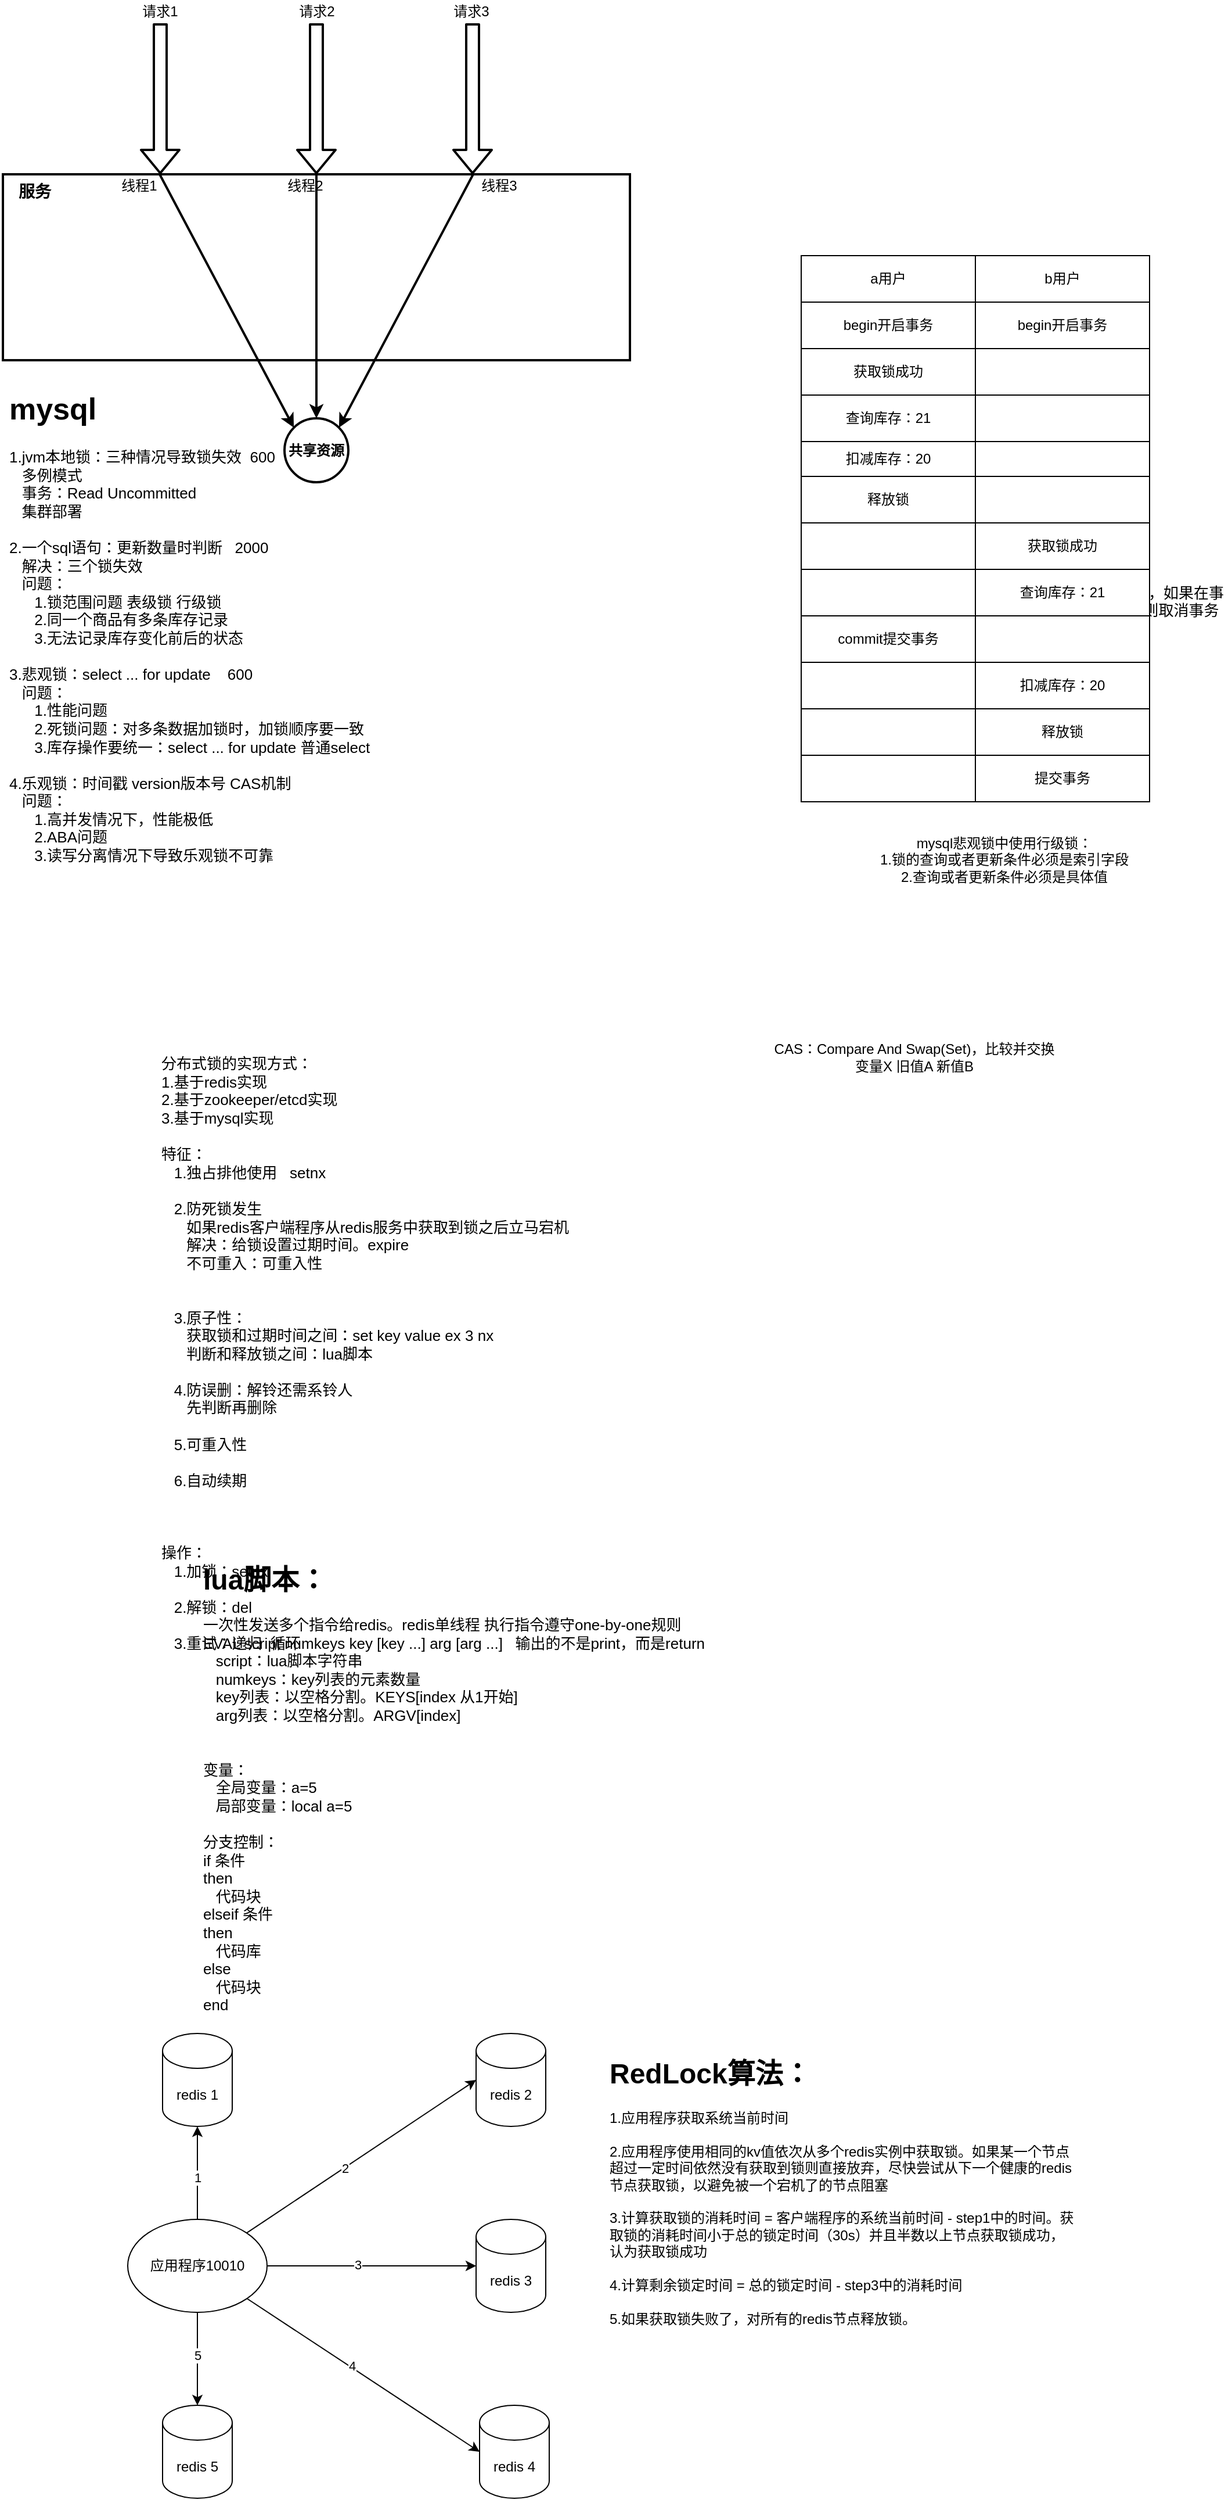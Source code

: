 <mxfile version="22.1.18" type="device">
  <diagram id="WPpumHVSBpf7b6g2aD5Y" name="第 1 页">
    <mxGraphModel dx="954" dy="613" grid="1" gridSize="10" guides="1" tooltips="1" connect="1" arrows="1" fold="1" page="1" pageScale="1" pageWidth="827" pageHeight="1169" math="0" shadow="0">
      <root>
        <mxCell id="0" />
        <mxCell id="1" parent="0" />
        <mxCell id="W4a2vQKBGaly0v2Z84Ry-1" value="" style="rounded=0;whiteSpace=wrap;html=1;strokeWidth=2;" parent="1" vertex="1">
          <mxGeometry x="122.5" y="210" width="540" height="160" as="geometry" />
        </mxCell>
        <mxCell id="W4a2vQKBGaly0v2Z84Ry-2" value="&lt;b&gt;共享资源&lt;/b&gt;" style="ellipse;whiteSpace=wrap;html=1;aspect=fixed;strokeWidth=2;" parent="1" vertex="1">
          <mxGeometry x="365" y="420" width="55" height="55" as="geometry" />
        </mxCell>
        <mxCell id="W4a2vQKBGaly0v2Z84Ry-6" value="" style="endArrow=classic;html=1;entryX=0;entryY=0;entryDx=0;entryDy=0;strokeWidth=2;exitX=0.25;exitY=0;exitDx=0;exitDy=0;" parent="1" source="W4a2vQKBGaly0v2Z84Ry-1" target="W4a2vQKBGaly0v2Z84Ry-2" edge="1">
          <mxGeometry width="50" height="50" relative="1" as="geometry">
            <mxPoint x="240" y="90" as="sourcePoint" />
            <mxPoint x="440" y="330" as="targetPoint" />
            <Array as="points" />
          </mxGeometry>
        </mxCell>
        <mxCell id="W4a2vQKBGaly0v2Z84Ry-7" value="" style="endArrow=classic;html=1;strokeWidth=2;exitX=0.5;exitY=0;exitDx=0;exitDy=0;" parent="1" target="W4a2vQKBGaly0v2Z84Ry-2" edge="1">
          <mxGeometry width="50" height="50" relative="1" as="geometry">
            <mxPoint x="392.5" y="210" as="sourcePoint" />
            <mxPoint x="392.5" y="315" as="targetPoint" />
          </mxGeometry>
        </mxCell>
        <mxCell id="W4a2vQKBGaly0v2Z84Ry-8" value="" style="endArrow=classic;html=1;entryX=1;entryY=0;entryDx=0;entryDy=0;strokeWidth=2;exitX=0.75;exitY=0;exitDx=0;exitDy=0;" parent="1" source="W4a2vQKBGaly0v2Z84Ry-1" target="W4a2vQKBGaly0v2Z84Ry-2" edge="1">
          <mxGeometry width="50" height="50" relative="1" as="geometry">
            <mxPoint x="540" y="90" as="sourcePoint" />
            <mxPoint x="410" y="290" as="targetPoint" />
          </mxGeometry>
        </mxCell>
        <mxCell id="W4a2vQKBGaly0v2Z84Ry-33" value="线程1" style="text;html=1;strokeColor=none;fillColor=none;align=center;verticalAlign=middle;whiteSpace=wrap;rounded=0;" parent="1" vertex="1">
          <mxGeometry x="220" y="210" width="40" height="20" as="geometry" />
        </mxCell>
        <mxCell id="W4a2vQKBGaly0v2Z84Ry-34" value="线程3" style="text;html=1;strokeColor=none;fillColor=none;align=center;verticalAlign=middle;whiteSpace=wrap;rounded=0;" parent="1" vertex="1">
          <mxGeometry x="530" y="210" width="40" height="20" as="geometry" />
        </mxCell>
        <mxCell id="W4a2vQKBGaly0v2Z84Ry-35" value="线程2" style="text;html=1;strokeColor=none;fillColor=none;align=center;verticalAlign=middle;whiteSpace=wrap;rounded=0;" parent="1" vertex="1">
          <mxGeometry x="362.5" y="210" width="40" height="20" as="geometry" />
        </mxCell>
        <mxCell id="W4a2vQKBGaly0v2Z84Ry-50" value="" style="shape=flexArrow;endArrow=classic;html=1;strokeWidth=2;entryX=1;entryY=0;entryDx=0;entryDy=0;" parent="1" edge="1">
          <mxGeometry width="50" height="50" relative="1" as="geometry">
            <mxPoint x="258" y="80" as="sourcePoint" />
            <mxPoint x="258" y="210" as="targetPoint" />
          </mxGeometry>
        </mxCell>
        <mxCell id="W4a2vQKBGaly0v2Z84Ry-51" value="" style="shape=flexArrow;endArrow=classic;html=1;strokeWidth=2;entryX=0.5;entryY=0;entryDx=0;entryDy=0;" parent="1" edge="1">
          <mxGeometry width="50" height="50" relative="1" as="geometry">
            <mxPoint x="392.5" y="80" as="sourcePoint" />
            <mxPoint x="392.5" y="210" as="targetPoint" />
          </mxGeometry>
        </mxCell>
        <mxCell id="W4a2vQKBGaly0v2Z84Ry-52" value="" style="shape=flexArrow;endArrow=classic;html=1;strokeWidth=2;entryX=0.5;entryY=0;entryDx=0;entryDy=0;" parent="1" edge="1">
          <mxGeometry width="50" height="50" relative="1" as="geometry">
            <mxPoint x="527" y="80" as="sourcePoint" />
            <mxPoint x="527" y="210" as="targetPoint" />
          </mxGeometry>
        </mxCell>
        <mxCell id="W4a2vQKBGaly0v2Z84Ry-53" value="请求1" style="text;html=1;strokeColor=none;fillColor=none;align=center;verticalAlign=middle;whiteSpace=wrap;rounded=0;" parent="1" vertex="1">
          <mxGeometry x="238" y="60" width="40" height="20" as="geometry" />
        </mxCell>
        <mxCell id="W4a2vQKBGaly0v2Z84Ry-54" value="请求2" style="text;html=1;strokeColor=none;fillColor=none;align=center;verticalAlign=middle;whiteSpace=wrap;rounded=0;" parent="1" vertex="1">
          <mxGeometry x="372.5" y="60" width="40" height="20" as="geometry" />
        </mxCell>
        <mxCell id="W4a2vQKBGaly0v2Z84Ry-55" value="请求3" style="text;html=1;strokeColor=none;fillColor=none;align=center;verticalAlign=middle;whiteSpace=wrap;rounded=0;" parent="1" vertex="1">
          <mxGeometry x="505.5" y="60" width="40" height="20" as="geometry" />
        </mxCell>
        <mxCell id="W4a2vQKBGaly0v2Z84Ry-58" value="&lt;font style=&quot;font-size: 14px&quot;&gt;&lt;b&gt;服务&lt;/b&gt;&lt;/font&gt;" style="text;html=1;strokeColor=none;fillColor=none;align=center;verticalAlign=middle;whiteSpace=wrap;rounded=0;" parent="1" vertex="1">
          <mxGeometry x="120" y="210" width="60" height="30" as="geometry" />
        </mxCell>
        <mxCell id="TfjjIyQU7C_TwdfaUHE4-138" value="&lt;h1&gt;mysql&lt;/h1&gt;&lt;div&gt;1.jvm本地锁：三种情况导致锁失效&amp;nbsp; 600&lt;/div&gt;&lt;div&gt;&amp;nbsp; &amp;nbsp;多例模式&lt;/div&gt;&lt;div&gt;&amp;nbsp; &amp;nbsp;事务：Read Uncommitted&lt;/div&gt;&lt;div&gt;&amp;nbsp; &amp;nbsp;集群部署&lt;/div&gt;&lt;div&gt;&lt;br&gt;&lt;/div&gt;&lt;div&gt;2.一个sql语句：更新数量时判断&amp;nbsp; &amp;nbsp;2000&lt;/div&gt;&lt;div&gt;&amp;nbsp; &amp;nbsp;解决：三个锁失效&lt;/div&gt;&lt;div&gt;&amp;nbsp; &amp;nbsp;问题：&lt;/div&gt;&lt;div&gt;&amp;nbsp; &amp;nbsp; &amp;nbsp; 1.锁范围问题 表级锁 行级锁&lt;/div&gt;&lt;div&gt;&amp;nbsp; &amp;nbsp; &amp;nbsp; 2.同一个商品有多条库存记录&lt;/div&gt;&lt;div&gt;&amp;nbsp; &amp;nbsp; &amp;nbsp; 3.无法记录库存变化前后的状态&lt;/div&gt;&lt;div&gt;&amp;nbsp;&lt;/div&gt;&lt;div&gt;3.悲观锁：select ... for update&amp;nbsp; &amp;nbsp; 600&lt;/div&gt;&lt;div&gt;&amp;nbsp; &amp;nbsp;问题：&lt;/div&gt;&lt;div&gt;&amp;nbsp; &amp;nbsp; &amp;nbsp; 1.性能问题&lt;/div&gt;&lt;div&gt;&amp;nbsp; &amp;nbsp; &amp;nbsp; 2.死锁问题：对多条数据加锁时，加锁顺序要一致&lt;/div&gt;&lt;div&gt;&amp;nbsp; &amp;nbsp; &amp;nbsp; 3.库存操作要统一：select ... for update 普通select&lt;/div&gt;&lt;div&gt;&lt;br&gt;&lt;/div&gt;&lt;div&gt;4.乐观锁：时间戳 version版本号 CAS机制&lt;/div&gt;&lt;div&gt;&amp;nbsp; &amp;nbsp;问题：&lt;/div&gt;&lt;div&gt;&amp;nbsp; &amp;nbsp; &amp;nbsp; 1.高并发情况下，性能极低&lt;/div&gt;&lt;div&gt;&amp;nbsp; &amp;nbsp; &amp;nbsp; 2.ABA问题&lt;/div&gt;&lt;div&gt;&amp;nbsp; &amp;nbsp; &amp;nbsp; 3.读写分离情况下导致乐观锁不可靠&lt;/div&gt;&lt;div&gt;&lt;br&gt;&lt;/div&gt;&lt;div&gt;&lt;br&gt;&lt;/div&gt;&lt;div&gt;&lt;br&gt;&lt;/div&gt;&lt;div&gt;&lt;br&gt;&lt;/div&gt;" style="text;html=1;strokeColor=none;fillColor=none;spacing=5;spacingTop=-20;whiteSpace=wrap;overflow=hidden;rounded=0;fontSize=13;" parent="1" vertex="1">
          <mxGeometry x="122.5" y="390" width="407.5" height="450" as="geometry" />
        </mxCell>
        <mxCell id="TfjjIyQU7C_TwdfaUHE4-139" value="&lt;h1&gt;redis&lt;/h1&gt;&lt;div&gt;1.jvm本地锁机制&lt;/div&gt;&lt;div&gt;&lt;br&gt;&lt;/div&gt;&lt;div&gt;2.redis乐观锁：&amp;nbsp; 400&lt;/div&gt;&lt;div&gt;&amp;nbsp; &amp;nbsp;watch：可以监控一个或者多个key的值，如果在事务（exec）执行之前，key的值发生变化则取消事务执行&lt;/div&gt;&lt;div&gt;&amp;nbsp; &amp;nbsp;multi：开启事务&amp;nbsp;&lt;/div&gt;&lt;div&gt;&amp;nbsp; &amp;nbsp;exec：执行事务&lt;/div&gt;&lt;div&gt;&lt;br&gt;&lt;/div&gt;&lt;div&gt;3.分布式锁：&lt;/div&gt;&lt;div&gt;&lt;br&gt;&lt;/div&gt;" style="text;html=1;strokeColor=none;fillColor=none;spacing=5;spacingTop=-20;whiteSpace=wrap;overflow=hidden;rounded=0;fontSize=13;" parent="1" vertex="1">
          <mxGeometry x="870" y="460" width="310" height="210" as="geometry" />
        </mxCell>
        <mxCell id="TfjjIyQU7C_TwdfaUHE4-322" value="" style="shape=table;html=1;whiteSpace=wrap;startSize=0;container=1;collapsible=0;childLayout=tableLayout;" parent="1" vertex="1">
          <mxGeometry x="810" y="280" width="300" height="470" as="geometry" />
        </mxCell>
        <mxCell id="TfjjIyQU7C_TwdfaUHE4-323" value="" style="shape=partialRectangle;html=1;whiteSpace=wrap;collapsible=0;dropTarget=0;pointerEvents=0;fillColor=none;top=0;left=0;bottom=0;right=0;points=[[0,0.5],[1,0.5]];portConstraint=eastwest;" parent="TfjjIyQU7C_TwdfaUHE4-322" vertex="1">
          <mxGeometry width="300" height="40" as="geometry" />
        </mxCell>
        <mxCell id="TfjjIyQU7C_TwdfaUHE4-324" value="a用户" style="shape=partialRectangle;html=1;whiteSpace=wrap;connectable=0;overflow=hidden;fillColor=none;top=0;left=0;bottom=0;right=0;" parent="TfjjIyQU7C_TwdfaUHE4-323" vertex="1">
          <mxGeometry width="150" height="40" as="geometry" />
        </mxCell>
        <mxCell id="TfjjIyQU7C_TwdfaUHE4-325" value="b用户" style="shape=partialRectangle;html=1;whiteSpace=wrap;connectable=0;overflow=hidden;fillColor=none;top=0;left=0;bottom=0;right=0;" parent="TfjjIyQU7C_TwdfaUHE4-323" vertex="1">
          <mxGeometry x="150" width="150" height="40" as="geometry" />
        </mxCell>
        <mxCell id="TfjjIyQU7C_TwdfaUHE4-326" value="" style="shape=partialRectangle;html=1;whiteSpace=wrap;collapsible=0;dropTarget=0;pointerEvents=0;fillColor=none;top=0;left=0;bottom=0;right=0;points=[[0,0.5],[1,0.5]];portConstraint=eastwest;" parent="TfjjIyQU7C_TwdfaUHE4-322" vertex="1">
          <mxGeometry y="40" width="300" height="40" as="geometry" />
        </mxCell>
        <mxCell id="TfjjIyQU7C_TwdfaUHE4-327" value="begin开启事务" style="shape=partialRectangle;html=1;whiteSpace=wrap;connectable=0;overflow=hidden;fillColor=none;top=0;left=0;bottom=0;right=0;" parent="TfjjIyQU7C_TwdfaUHE4-326" vertex="1">
          <mxGeometry width="150" height="40" as="geometry" />
        </mxCell>
        <mxCell id="TfjjIyQU7C_TwdfaUHE4-328" value="&lt;span&gt;begin开启事务&lt;/span&gt;" style="shape=partialRectangle;html=1;whiteSpace=wrap;connectable=0;overflow=hidden;fillColor=none;top=0;left=0;bottom=0;right=0;" parent="TfjjIyQU7C_TwdfaUHE4-326" vertex="1">
          <mxGeometry x="150" width="150" height="40" as="geometry" />
        </mxCell>
        <mxCell id="TfjjIyQU7C_TwdfaUHE4-329" value="" style="shape=partialRectangle;html=1;whiteSpace=wrap;collapsible=0;dropTarget=0;pointerEvents=0;fillColor=none;top=0;left=0;bottom=0;right=0;points=[[0,0.5],[1,0.5]];portConstraint=eastwest;" parent="TfjjIyQU7C_TwdfaUHE4-322" vertex="1">
          <mxGeometry y="80" width="300" height="40" as="geometry" />
        </mxCell>
        <mxCell id="TfjjIyQU7C_TwdfaUHE4-330" value="获取锁成功" style="shape=partialRectangle;html=1;whiteSpace=wrap;connectable=0;overflow=hidden;fillColor=none;top=0;left=0;bottom=0;right=0;" parent="TfjjIyQU7C_TwdfaUHE4-329" vertex="1">
          <mxGeometry width="150" height="40" as="geometry" />
        </mxCell>
        <mxCell id="TfjjIyQU7C_TwdfaUHE4-331" value="" style="shape=partialRectangle;html=1;whiteSpace=wrap;connectable=0;overflow=hidden;fillColor=none;top=0;left=0;bottom=0;right=0;" parent="TfjjIyQU7C_TwdfaUHE4-329" vertex="1">
          <mxGeometry x="150" width="150" height="40" as="geometry" />
        </mxCell>
        <mxCell id="TfjjIyQU7C_TwdfaUHE4-332" value="" style="shape=partialRectangle;html=1;whiteSpace=wrap;collapsible=0;dropTarget=0;pointerEvents=0;fillColor=none;top=0;left=0;bottom=0;right=0;points=[[0,0.5],[1,0.5]];portConstraint=eastwest;" parent="TfjjIyQU7C_TwdfaUHE4-322" vertex="1">
          <mxGeometry y="120" width="300" height="40" as="geometry" />
        </mxCell>
        <mxCell id="TfjjIyQU7C_TwdfaUHE4-333" value="查询库存：21" style="shape=partialRectangle;html=1;whiteSpace=wrap;connectable=0;overflow=hidden;fillColor=none;top=0;left=0;bottom=0;right=0;" parent="TfjjIyQU7C_TwdfaUHE4-332" vertex="1">
          <mxGeometry width="150" height="40" as="geometry" />
        </mxCell>
        <mxCell id="TfjjIyQU7C_TwdfaUHE4-334" value="" style="shape=partialRectangle;html=1;whiteSpace=wrap;connectable=0;overflow=hidden;fillColor=none;top=0;left=0;bottom=0;right=0;" parent="TfjjIyQU7C_TwdfaUHE4-332" vertex="1">
          <mxGeometry x="150" width="150" height="40" as="geometry" />
        </mxCell>
        <mxCell id="TfjjIyQU7C_TwdfaUHE4-335" value="" style="shape=partialRectangle;html=1;whiteSpace=wrap;collapsible=0;dropTarget=0;pointerEvents=0;fillColor=none;top=0;left=0;bottom=0;right=0;points=[[0,0.5],[1,0.5]];portConstraint=eastwest;" parent="TfjjIyQU7C_TwdfaUHE4-322" vertex="1">
          <mxGeometry y="160" width="300" height="30" as="geometry" />
        </mxCell>
        <mxCell id="TfjjIyQU7C_TwdfaUHE4-336" value="扣减库存：20" style="shape=partialRectangle;html=1;whiteSpace=wrap;connectable=0;overflow=hidden;fillColor=none;top=0;left=0;bottom=0;right=0;" parent="TfjjIyQU7C_TwdfaUHE4-335" vertex="1">
          <mxGeometry width="150" height="30" as="geometry" />
        </mxCell>
        <mxCell id="TfjjIyQU7C_TwdfaUHE4-337" value="" style="shape=partialRectangle;html=1;whiteSpace=wrap;connectable=0;overflow=hidden;fillColor=none;top=0;left=0;bottom=0;right=0;" parent="TfjjIyQU7C_TwdfaUHE4-335" vertex="1">
          <mxGeometry x="150" width="150" height="30" as="geometry" />
        </mxCell>
        <mxCell id="TfjjIyQU7C_TwdfaUHE4-338" value="" style="shape=partialRectangle;html=1;whiteSpace=wrap;collapsible=0;dropTarget=0;pointerEvents=0;fillColor=none;top=0;left=0;bottom=0;right=0;points=[[0,0.5],[1,0.5]];portConstraint=eastwest;" parent="TfjjIyQU7C_TwdfaUHE4-322" vertex="1">
          <mxGeometry y="190" width="300" height="40" as="geometry" />
        </mxCell>
        <mxCell id="TfjjIyQU7C_TwdfaUHE4-339" value="释放锁" style="shape=partialRectangle;html=1;whiteSpace=wrap;connectable=0;overflow=hidden;fillColor=none;top=0;left=0;bottom=0;right=0;" parent="TfjjIyQU7C_TwdfaUHE4-338" vertex="1">
          <mxGeometry width="150" height="40" as="geometry" />
        </mxCell>
        <mxCell id="TfjjIyQU7C_TwdfaUHE4-340" value="" style="shape=partialRectangle;html=1;whiteSpace=wrap;connectable=0;overflow=hidden;fillColor=none;top=0;left=0;bottom=0;right=0;" parent="TfjjIyQU7C_TwdfaUHE4-338" vertex="1">
          <mxGeometry x="150" width="150" height="40" as="geometry" />
        </mxCell>
        <mxCell id="TfjjIyQU7C_TwdfaUHE4-341" value="" style="shape=partialRectangle;html=1;whiteSpace=wrap;collapsible=0;dropTarget=0;pointerEvents=0;fillColor=none;top=0;left=0;bottom=0;right=0;points=[[0,0.5],[1,0.5]];portConstraint=eastwest;" parent="TfjjIyQU7C_TwdfaUHE4-322" vertex="1">
          <mxGeometry y="230" width="300" height="40" as="geometry" />
        </mxCell>
        <mxCell id="TfjjIyQU7C_TwdfaUHE4-342" value="" style="shape=partialRectangle;html=1;whiteSpace=wrap;connectable=0;overflow=hidden;fillColor=none;top=0;left=0;bottom=0;right=0;" parent="TfjjIyQU7C_TwdfaUHE4-341" vertex="1">
          <mxGeometry width="150" height="40" as="geometry" />
        </mxCell>
        <mxCell id="TfjjIyQU7C_TwdfaUHE4-343" value="获取锁成功" style="shape=partialRectangle;html=1;whiteSpace=wrap;connectable=0;overflow=hidden;fillColor=none;top=0;left=0;bottom=0;right=0;" parent="TfjjIyQU7C_TwdfaUHE4-341" vertex="1">
          <mxGeometry x="150" width="150" height="40" as="geometry" />
        </mxCell>
        <mxCell id="TfjjIyQU7C_TwdfaUHE4-344" value="" style="shape=partialRectangle;html=1;whiteSpace=wrap;collapsible=0;dropTarget=0;pointerEvents=0;fillColor=none;top=0;left=0;bottom=0;right=0;points=[[0,0.5],[1,0.5]];portConstraint=eastwest;" parent="TfjjIyQU7C_TwdfaUHE4-322" vertex="1">
          <mxGeometry y="270" width="300" height="40" as="geometry" />
        </mxCell>
        <mxCell id="TfjjIyQU7C_TwdfaUHE4-345" value="" style="shape=partialRectangle;html=1;whiteSpace=wrap;connectable=0;overflow=hidden;fillColor=none;top=0;left=0;bottom=0;right=0;" parent="TfjjIyQU7C_TwdfaUHE4-344" vertex="1">
          <mxGeometry width="150" height="40" as="geometry" />
        </mxCell>
        <mxCell id="TfjjIyQU7C_TwdfaUHE4-346" value="查询库存：21" style="shape=partialRectangle;html=1;whiteSpace=wrap;connectable=0;overflow=hidden;fillColor=none;top=0;left=0;bottom=0;right=0;" parent="TfjjIyQU7C_TwdfaUHE4-344" vertex="1">
          <mxGeometry x="150" width="150" height="40" as="geometry" />
        </mxCell>
        <mxCell id="TfjjIyQU7C_TwdfaUHE4-347" value="" style="shape=partialRectangle;html=1;whiteSpace=wrap;collapsible=0;dropTarget=0;pointerEvents=0;fillColor=none;top=0;left=0;bottom=0;right=0;points=[[0,0.5],[1,0.5]];portConstraint=eastwest;" parent="TfjjIyQU7C_TwdfaUHE4-322" vertex="1">
          <mxGeometry y="310" width="300" height="40" as="geometry" />
        </mxCell>
        <mxCell id="TfjjIyQU7C_TwdfaUHE4-348" value="commit提交事务" style="shape=partialRectangle;html=1;whiteSpace=wrap;connectable=0;overflow=hidden;fillColor=none;top=0;left=0;bottom=0;right=0;" parent="TfjjIyQU7C_TwdfaUHE4-347" vertex="1">
          <mxGeometry width="150" height="40" as="geometry" />
        </mxCell>
        <mxCell id="TfjjIyQU7C_TwdfaUHE4-349" value="" style="shape=partialRectangle;html=1;whiteSpace=wrap;connectable=0;overflow=hidden;fillColor=none;top=0;left=0;bottom=0;right=0;" parent="TfjjIyQU7C_TwdfaUHE4-347" vertex="1">
          <mxGeometry x="150" width="150" height="40" as="geometry" />
        </mxCell>
        <mxCell id="TfjjIyQU7C_TwdfaUHE4-350" value="" style="shape=partialRectangle;html=1;whiteSpace=wrap;collapsible=0;dropTarget=0;pointerEvents=0;fillColor=none;top=0;left=0;bottom=0;right=0;points=[[0,0.5],[1,0.5]];portConstraint=eastwest;" parent="TfjjIyQU7C_TwdfaUHE4-322" vertex="1">
          <mxGeometry y="350" width="300" height="40" as="geometry" />
        </mxCell>
        <mxCell id="TfjjIyQU7C_TwdfaUHE4-351" value="" style="shape=partialRectangle;html=1;whiteSpace=wrap;connectable=0;overflow=hidden;fillColor=none;top=0;left=0;bottom=0;right=0;" parent="TfjjIyQU7C_TwdfaUHE4-350" vertex="1">
          <mxGeometry width="150" height="40" as="geometry" />
        </mxCell>
        <mxCell id="TfjjIyQU7C_TwdfaUHE4-352" value="扣减库存：20" style="shape=partialRectangle;html=1;whiteSpace=wrap;connectable=0;overflow=hidden;fillColor=none;top=0;left=0;bottom=0;right=0;" parent="TfjjIyQU7C_TwdfaUHE4-350" vertex="1">
          <mxGeometry x="150" width="150" height="40" as="geometry" />
        </mxCell>
        <mxCell id="TfjjIyQU7C_TwdfaUHE4-353" value="" style="shape=partialRectangle;html=1;whiteSpace=wrap;collapsible=0;dropTarget=0;pointerEvents=0;fillColor=none;top=0;left=0;bottom=0;right=0;points=[[0,0.5],[1,0.5]];portConstraint=eastwest;" parent="TfjjIyQU7C_TwdfaUHE4-322" vertex="1">
          <mxGeometry y="390" width="300" height="40" as="geometry" />
        </mxCell>
        <mxCell id="TfjjIyQU7C_TwdfaUHE4-354" value="" style="shape=partialRectangle;html=1;whiteSpace=wrap;connectable=0;overflow=hidden;fillColor=none;top=0;left=0;bottom=0;right=0;" parent="TfjjIyQU7C_TwdfaUHE4-353" vertex="1">
          <mxGeometry width="150" height="40" as="geometry" />
        </mxCell>
        <mxCell id="TfjjIyQU7C_TwdfaUHE4-355" value="释放锁" style="shape=partialRectangle;html=1;whiteSpace=wrap;connectable=0;overflow=hidden;fillColor=none;top=0;left=0;bottom=0;right=0;" parent="TfjjIyQU7C_TwdfaUHE4-353" vertex="1">
          <mxGeometry x="150" width="150" height="40" as="geometry" />
        </mxCell>
        <mxCell id="TfjjIyQU7C_TwdfaUHE4-356" value="" style="shape=partialRectangle;html=1;whiteSpace=wrap;collapsible=0;dropTarget=0;pointerEvents=0;fillColor=none;top=0;left=0;bottom=0;right=0;points=[[0,0.5],[1,0.5]];portConstraint=eastwest;" parent="TfjjIyQU7C_TwdfaUHE4-322" vertex="1">
          <mxGeometry y="430" width="300" height="40" as="geometry" />
        </mxCell>
        <mxCell id="TfjjIyQU7C_TwdfaUHE4-357" value="" style="shape=partialRectangle;html=1;whiteSpace=wrap;connectable=0;overflow=hidden;fillColor=none;top=0;left=0;bottom=0;right=0;" parent="TfjjIyQU7C_TwdfaUHE4-356" vertex="1">
          <mxGeometry width="150" height="40" as="geometry" />
        </mxCell>
        <mxCell id="TfjjIyQU7C_TwdfaUHE4-358" value="提交事务" style="shape=partialRectangle;html=1;whiteSpace=wrap;connectable=0;overflow=hidden;fillColor=none;top=0;left=0;bottom=0;right=0;" parent="TfjjIyQU7C_TwdfaUHE4-356" vertex="1">
          <mxGeometry x="150" width="150" height="40" as="geometry" />
        </mxCell>
        <mxCell id="VDgrpdzoqftGHSirvYtM-3" value="mysql悲观锁中使用行级锁：&lt;br&gt;1.锁的查询或者更新条件必须是索引字段&lt;br&gt;2.查询或者更新条件必须是具体值" style="text;html=1;strokeColor=none;fillColor=none;align=center;verticalAlign=middle;whiteSpace=wrap;rounded=0;" parent="1" vertex="1">
          <mxGeometry x="800" y="750" width="370" height="100" as="geometry" />
        </mxCell>
        <mxCell id="JHCClQ9NFvO-jZsPsxuV-1" value="CAS：Compare And Swap(Set)，比较并交换&lt;br&gt;变量X 旧值A 新值B" style="text;html=1;strokeColor=none;fillColor=none;align=center;verticalAlign=middle;whiteSpace=wrap;rounded=0;" parent="1" vertex="1">
          <mxGeometry x="765" y="910" width="285" height="120" as="geometry" />
        </mxCell>
        <mxCell id="GOgLnW15UU_rsP0VfvDs-3" value="分布式锁的实现方式：&lt;br&gt;1.基于redis实现&lt;br&gt;2.基于zookeeper/etcd实现&lt;br&gt;3.基于mysql实现&lt;br&gt;&lt;br&gt;特征：&lt;br&gt;&amp;nbsp; &amp;nbsp;1.独占排他使用&amp;nbsp; &amp;nbsp;setnx&lt;br&gt;&lt;br&gt;&amp;nbsp; &amp;nbsp;2.防死锁发生&lt;br&gt;&amp;nbsp; &amp;nbsp; &amp;nbsp; 如果redis客户端程序从redis服务中获取到锁之后立马宕机&lt;br&gt;&amp;nbsp; &amp;nbsp; &amp;nbsp; 解决：给锁设置过期时间。expire&lt;br&gt;&amp;nbsp; &amp;nbsp; &amp;nbsp; 不可重入：可重入性&lt;br&gt;&lt;br&gt;&amp;nbsp;&amp;nbsp;&lt;br&gt;&amp;nbsp; &amp;nbsp;3.原子性：&lt;br&gt;&amp;nbsp; &amp;nbsp; &amp;nbsp; 获取锁和过期时间之间：set key value ex 3 nx&lt;br&gt;&amp;nbsp; &amp;nbsp; &amp;nbsp; 判断和释放锁之间：lua脚本&lt;br&gt;&lt;br&gt;&amp;nbsp; &amp;nbsp;4.防误删：解铃还需系铃人&lt;br&gt;&amp;nbsp; &amp;nbsp; &amp;nbsp; 先判断再删除&lt;br&gt;&lt;br&gt;&amp;nbsp; &amp;nbsp;5.可重入性&lt;br&gt;&lt;br&gt;&amp;nbsp; &amp;nbsp;6.自动续期&lt;br&gt;&lt;br&gt;&lt;br&gt;&lt;br&gt;操作：&lt;br&gt;&amp;nbsp; &amp;nbsp;1.加锁：setnx&lt;br&gt;&lt;br&gt;&amp;nbsp; &amp;nbsp;2.解锁：del&lt;br&gt;&lt;br&gt;&amp;nbsp; &amp;nbsp;3.重试：递归&amp;nbsp; 循环" style="text;html=1;strokeColor=none;fillColor=none;align=left;verticalAlign=middle;whiteSpace=wrap;rounded=0;fontSize=13;" parent="1" vertex="1">
          <mxGeometry x="257" y="970" width="586" height="510" as="geometry" />
        </mxCell>
        <mxCell id="R58Mf-FQMzFDL8tynt46-46" value="&lt;h1&gt;lua脚本：&lt;/h1&gt;&lt;div&gt;&lt;font style=&quot;font-size: 13px&quot;&gt;一次性发送多个指令给redis。redis单线程 执行指令遵守one-by-one规则&lt;/font&gt;&lt;/div&gt;&lt;div&gt;&lt;font style=&quot;font-size: 13px&quot;&gt;EVAL script numkeys key [key ...] arg [arg ...]&amp;nbsp; &amp;nbsp;输出的不是print，而是return&lt;/font&gt;&lt;br&gt;&lt;/div&gt;&lt;div&gt;&lt;font style=&quot;font-size: 13px&quot;&gt;&amp;nbsp; &amp;nbsp;script：lua脚本字符串&lt;/font&gt;&lt;/div&gt;&lt;div&gt;&lt;font style=&quot;font-size: 13px&quot;&gt;&amp;nbsp; &amp;nbsp;numkeys：key列表的元素数量&lt;/font&gt;&lt;/div&gt;&lt;div&gt;&lt;font style=&quot;font-size: 13px&quot;&gt;&amp;nbsp; &amp;nbsp;key列表：以空格分割。KEYS[index 从1开始]&lt;/font&gt;&lt;/div&gt;&lt;div&gt;&lt;font style=&quot;font-size: 13px&quot;&gt;&amp;nbsp; &amp;nbsp;arg列表：以空格分割。ARGV[index]&lt;/font&gt;&lt;/div&gt;&lt;div&gt;&lt;font style=&quot;font-size: 13px&quot;&gt;&lt;br&gt;&lt;/font&gt;&lt;/div&gt;&lt;div&gt;&lt;font style=&quot;font-size: 13px&quot;&gt;&lt;br&gt;&lt;/font&gt;&lt;/div&gt;&lt;div&gt;&lt;font style=&quot;font-size: 13px&quot;&gt;变量：&lt;/font&gt;&lt;/div&gt;&lt;div&gt;&lt;font style=&quot;font-size: 13px&quot;&gt;&amp;nbsp; &amp;nbsp;全局变量：a=5&lt;/font&gt;&lt;/div&gt;&lt;div&gt;&lt;font style=&quot;font-size: 13px&quot;&gt;&amp;nbsp; &amp;nbsp;局部变量：local a=5&lt;/font&gt;&lt;/div&gt;&lt;div&gt;&lt;font style=&quot;font-size: 13px&quot;&gt;&lt;br&gt;&lt;/font&gt;&lt;/div&gt;&lt;div&gt;&lt;span style=&quot;font-size: 13px&quot;&gt;分支控制：&lt;/span&gt;&lt;/div&gt;&lt;div&gt;&lt;span style=&quot;font-size: 13px&quot;&gt;if 条件&lt;/span&gt;&lt;/div&gt;&lt;div&gt;&lt;span style=&quot;font-size: 13px&quot;&gt;then&lt;/span&gt;&lt;/div&gt;&lt;div&gt;&lt;span style=&quot;font-size: 13px&quot;&gt;&amp;nbsp; &amp;nbsp;代码块&lt;/span&gt;&lt;/div&gt;&lt;div&gt;&lt;span style=&quot;font-size: 13px&quot;&gt;elseif 条件&lt;/span&gt;&lt;/div&gt;&lt;div&gt;&lt;span style=&quot;font-size: 13px&quot;&gt;then&lt;/span&gt;&lt;/div&gt;&lt;div&gt;&lt;span style=&quot;font-size: 13px&quot;&gt;&amp;nbsp; &amp;nbsp;代码库&lt;/span&gt;&lt;/div&gt;&lt;div&gt;&lt;span style=&quot;font-size: 13px&quot;&gt;else&lt;/span&gt;&lt;/div&gt;&lt;div&gt;&lt;span style=&quot;font-size: 13px&quot;&gt;&amp;nbsp; &amp;nbsp;代码块&lt;/span&gt;&lt;/div&gt;&lt;div&gt;&lt;span style=&quot;font-size: 13px&quot;&gt;end&lt;/span&gt;&lt;/div&gt;" style="text;html=1;strokeColor=none;fillColor=none;spacing=5;spacingTop=-20;whiteSpace=wrap;overflow=hidden;rounded=0;" parent="1" vertex="1">
          <mxGeometry x="290" y="1400" width="610" height="440" as="geometry" />
        </mxCell>
        <mxCell id="d8p1qoNOHxy499OuAT-9-7" style="rounded=0;orthogonalLoop=1;jettySize=auto;html=1;entryX=0.5;entryY=1;entryDx=0;entryDy=0;entryPerimeter=0;" parent="1" source="d8p1qoNOHxy499OuAT-9-1" target="d8p1qoNOHxy499OuAT-9-2" edge="1">
          <mxGeometry relative="1" as="geometry" />
        </mxCell>
        <mxCell id="1xdVspnUzJqNkF1Fo6d5-6" value="1" style="edgeLabel;html=1;align=center;verticalAlign=middle;resizable=0;points=[];" parent="d8p1qoNOHxy499OuAT-9-7" vertex="1" connectable="0">
          <mxGeometry x="-0.084" relative="1" as="geometry">
            <mxPoint as="offset" />
          </mxGeometry>
        </mxCell>
        <mxCell id="d8p1qoNOHxy499OuAT-9-8" style="edgeStyle=none;rounded=0;orthogonalLoop=1;jettySize=auto;html=1;entryX=0;entryY=0.5;entryDx=0;entryDy=0;entryPerimeter=0;" parent="1" source="d8p1qoNOHxy499OuAT-9-1" target="d8p1qoNOHxy499OuAT-9-3" edge="1">
          <mxGeometry relative="1" as="geometry" />
        </mxCell>
        <mxCell id="1xdVspnUzJqNkF1Fo6d5-7" value="2" style="edgeLabel;html=1;align=center;verticalAlign=middle;resizable=0;points=[];" parent="d8p1qoNOHxy499OuAT-9-8" vertex="1" connectable="0">
          <mxGeometry x="-0.146" relative="1" as="geometry">
            <mxPoint as="offset" />
          </mxGeometry>
        </mxCell>
        <mxCell id="d8p1qoNOHxy499OuAT-9-9" style="edgeStyle=none;rounded=0;orthogonalLoop=1;jettySize=auto;html=1;entryX=0;entryY=0.5;entryDx=0;entryDy=0;entryPerimeter=0;" parent="1" source="d8p1qoNOHxy499OuAT-9-1" target="d8p1qoNOHxy499OuAT-9-4" edge="1">
          <mxGeometry relative="1" as="geometry" />
        </mxCell>
        <mxCell id="1xdVspnUzJqNkF1Fo6d5-8" value="3" style="edgeLabel;html=1;align=center;verticalAlign=middle;resizable=0;points=[];" parent="d8p1qoNOHxy499OuAT-9-9" vertex="1" connectable="0">
          <mxGeometry x="-0.131" y="1" relative="1" as="geometry">
            <mxPoint as="offset" />
          </mxGeometry>
        </mxCell>
        <mxCell id="d8p1qoNOHxy499OuAT-9-10" style="edgeStyle=none;rounded=0;orthogonalLoop=1;jettySize=auto;html=1;entryX=0;entryY=0.5;entryDx=0;entryDy=0;entryPerimeter=0;" parent="1" source="d8p1qoNOHxy499OuAT-9-1" target="d8p1qoNOHxy499OuAT-9-6" edge="1">
          <mxGeometry relative="1" as="geometry" />
        </mxCell>
        <mxCell id="1xdVspnUzJqNkF1Fo6d5-9" value="4" style="edgeLabel;html=1;align=center;verticalAlign=middle;resizable=0;points=[];" parent="d8p1qoNOHxy499OuAT-9-10" vertex="1" connectable="0">
          <mxGeometry x="-0.108" y="1" relative="1" as="geometry">
            <mxPoint as="offset" />
          </mxGeometry>
        </mxCell>
        <mxCell id="d8p1qoNOHxy499OuAT-9-11" style="edgeStyle=none;rounded=0;orthogonalLoop=1;jettySize=auto;html=1;" parent="1" source="d8p1qoNOHxy499OuAT-9-1" target="d8p1qoNOHxy499OuAT-9-5" edge="1">
          <mxGeometry relative="1" as="geometry" />
        </mxCell>
        <mxCell id="1xdVspnUzJqNkF1Fo6d5-10" value="5" style="edgeLabel;html=1;align=center;verticalAlign=middle;resizable=0;points=[];" parent="d8p1qoNOHxy499OuAT-9-11" vertex="1" connectable="0">
          <mxGeometry x="-0.074" relative="1" as="geometry">
            <mxPoint as="offset" />
          </mxGeometry>
        </mxCell>
        <mxCell id="d8p1qoNOHxy499OuAT-9-1" value="应用程序10010" style="ellipse;whiteSpace=wrap;html=1;" parent="1" vertex="1">
          <mxGeometry x="230" y="1970" width="120" height="80" as="geometry" />
        </mxCell>
        <mxCell id="d8p1qoNOHxy499OuAT-9-2" value="redis 1" style="shape=cylinder3;whiteSpace=wrap;html=1;boundedLbl=1;backgroundOutline=1;size=15;" parent="1" vertex="1">
          <mxGeometry x="260" y="1810" width="60" height="80" as="geometry" />
        </mxCell>
        <mxCell id="d8p1qoNOHxy499OuAT-9-3" value="&lt;span&gt;redis 2&lt;/span&gt;" style="shape=cylinder3;whiteSpace=wrap;html=1;boundedLbl=1;backgroundOutline=1;size=15;" parent="1" vertex="1">
          <mxGeometry x="530" y="1810" width="60" height="80" as="geometry" />
        </mxCell>
        <mxCell id="d8p1qoNOHxy499OuAT-9-4" value="&lt;span&gt;redis 3&lt;/span&gt;" style="shape=cylinder3;whiteSpace=wrap;html=1;boundedLbl=1;backgroundOutline=1;size=15;" parent="1" vertex="1">
          <mxGeometry x="530" y="1970" width="60" height="80" as="geometry" />
        </mxCell>
        <mxCell id="d8p1qoNOHxy499OuAT-9-5" value="&lt;span&gt;redis 5&lt;/span&gt;" style="shape=cylinder3;whiteSpace=wrap;html=1;boundedLbl=1;backgroundOutline=1;size=15;" parent="1" vertex="1">
          <mxGeometry x="260" y="2130" width="60" height="80" as="geometry" />
        </mxCell>
        <mxCell id="d8p1qoNOHxy499OuAT-9-6" value="&lt;span&gt;redis 4&lt;/span&gt;" style="shape=cylinder3;whiteSpace=wrap;html=1;boundedLbl=1;backgroundOutline=1;size=15;" parent="1" vertex="1">
          <mxGeometry x="533" y="2130" width="60" height="80" as="geometry" />
        </mxCell>
        <mxCell id="1xdVspnUzJqNkF1Fo6d5-19" value="&lt;h1&gt;RedLock算法：&lt;/h1&gt;&lt;div&gt;1.应用程序获取系统当前时间&lt;/div&gt;&lt;div&gt;&lt;br&gt;&lt;/div&gt;&lt;div&gt;2.应用程序使用相同的kv值依次从多个redis实例中获取锁。如果某一个节点超过一定时间依然没有获取到锁则直接放弃，尽快尝试从下一个健康的redis节点获取锁，以避免被一个宕机了的节点阻塞&lt;/div&gt;&lt;div&gt;&lt;br&gt;&lt;/div&gt;&lt;div&gt;3.计算获取锁的消耗时间 = 客户端程序的系统当前时间 - step1中的时间。获取锁的消耗时间小于总的锁定时间（30s）并且半数以上节点获取锁成功，认为获取锁成功&lt;/div&gt;&lt;div&gt;&lt;br&gt;&lt;/div&gt;&lt;div&gt;4.计算剩余锁定时间 = 总的锁定时间 - step3中的消耗时间&lt;/div&gt;&lt;div&gt;&lt;br&gt;&lt;/div&gt;&lt;div&gt;5.如果获取锁失败了，对所有的redis节点释放锁。&lt;/div&gt;" style="text;html=1;strokeColor=none;fillColor=none;spacing=5;spacingTop=-20;whiteSpace=wrap;overflow=hidden;rounded=0;" parent="1" vertex="1">
          <mxGeometry x="640" y="1825" width="410" height="370" as="geometry" />
        </mxCell>
      </root>
    </mxGraphModel>
  </diagram>
</mxfile>
